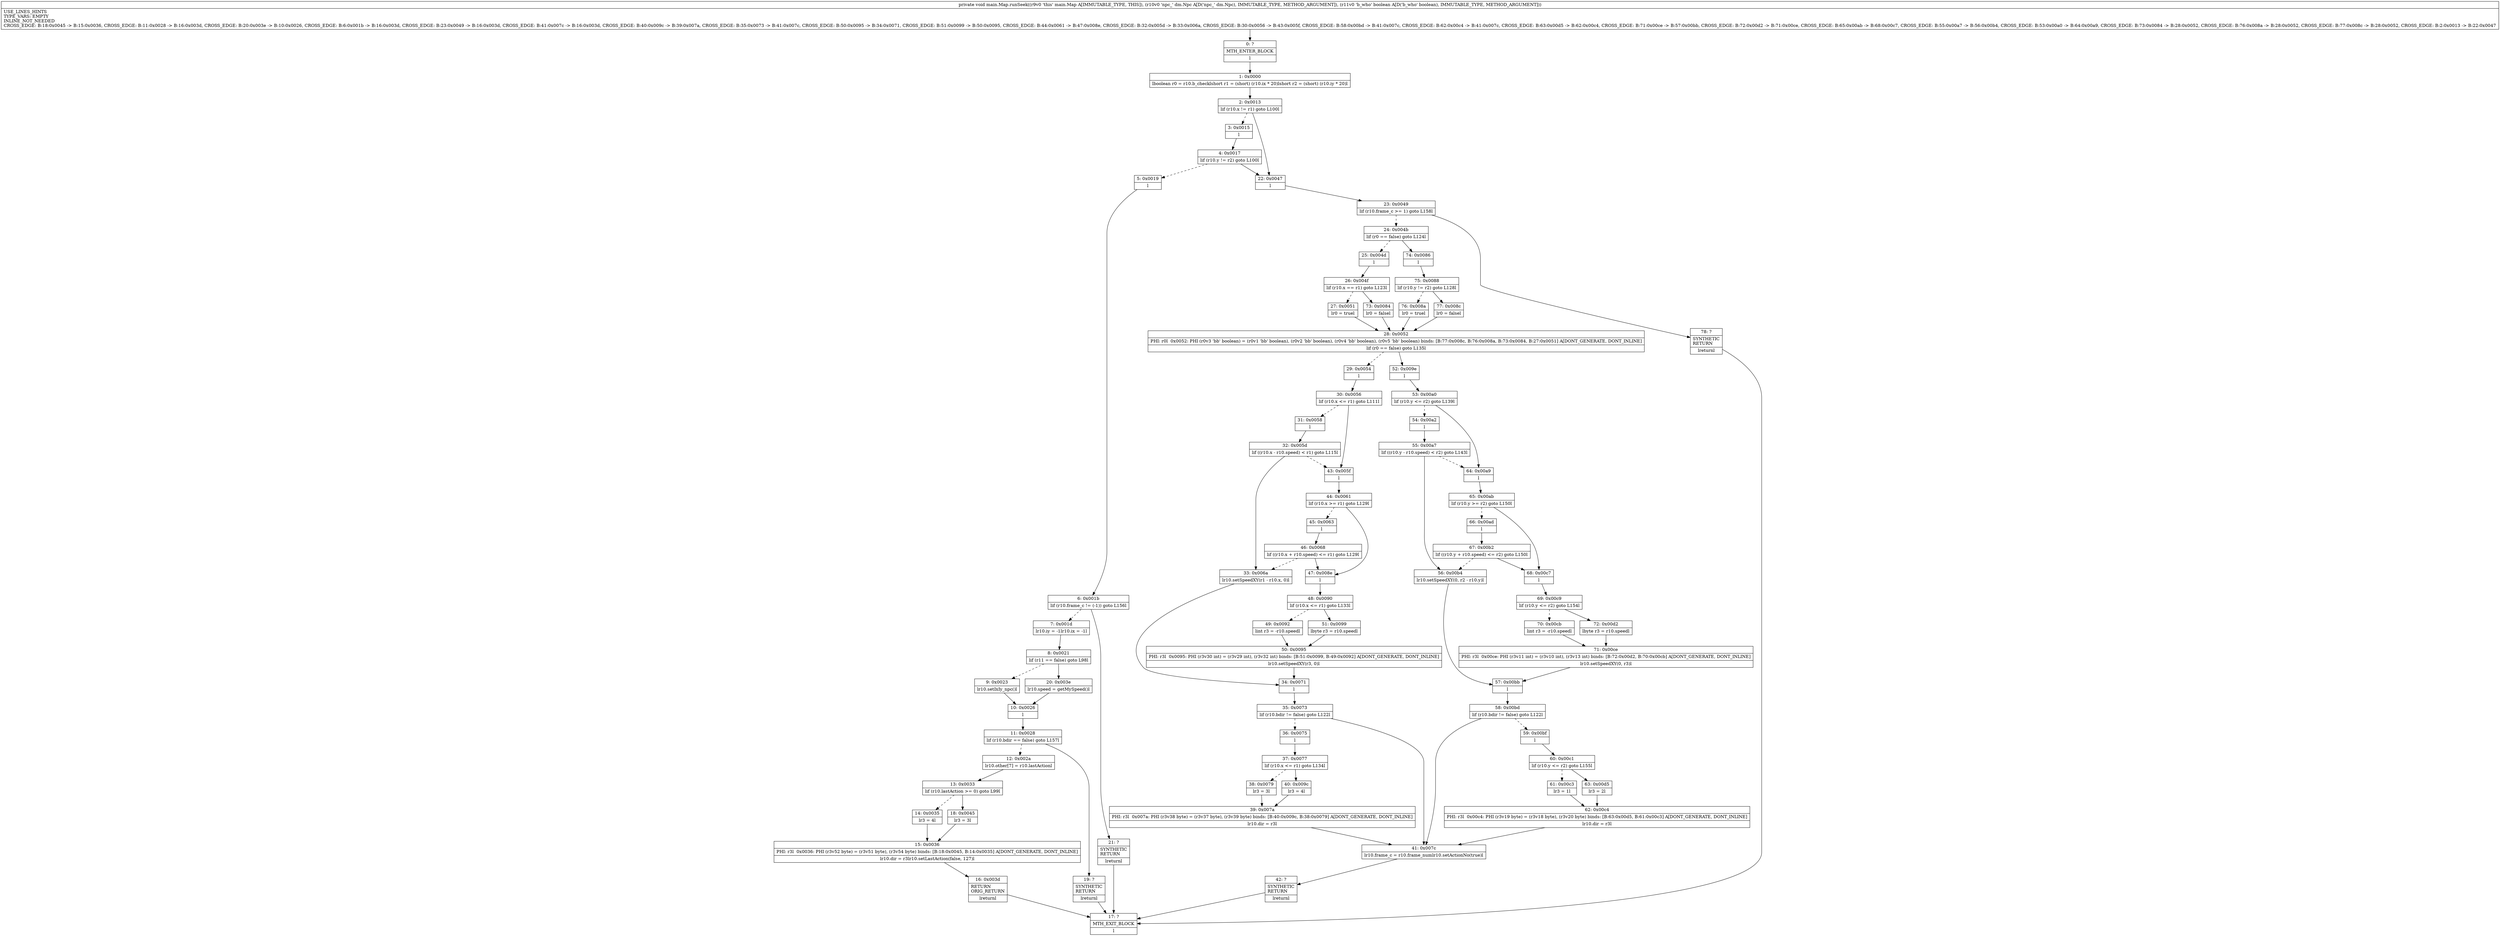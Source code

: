 digraph "CFG formain.Map.runSeek(Ldm\/Npc;Z)V" {
Node_0 [shape=record,label="{0\:\ ?|MTH_ENTER_BLOCK\l|l}"];
Node_1 [shape=record,label="{1\:\ 0x0000|lboolean r0 = r10.b_checklshort r1 = (short) (r10.ix * 20)lshort r2 = (short) (r10.iy * 20)l}"];
Node_2 [shape=record,label="{2\:\ 0x0013|lif (r10.x != r1) goto L100l}"];
Node_3 [shape=record,label="{3\:\ 0x0015|l}"];
Node_4 [shape=record,label="{4\:\ 0x0017|lif (r10.y != r2) goto L100l}"];
Node_5 [shape=record,label="{5\:\ 0x0019|l}"];
Node_6 [shape=record,label="{6\:\ 0x001b|lif (r10.frame_c != (\-1)) goto L156l}"];
Node_7 [shape=record,label="{7\:\ 0x001d|lr10.iy = \-1lr10.ix = \-1l}"];
Node_8 [shape=record,label="{8\:\ 0x0021|lif (r11 == false) goto L98l}"];
Node_9 [shape=record,label="{9\:\ 0x0023|lr10.setIxIy_npc()l}"];
Node_10 [shape=record,label="{10\:\ 0x0026|l}"];
Node_11 [shape=record,label="{11\:\ 0x0028|lif (r10.bdir == false) goto L157l}"];
Node_12 [shape=record,label="{12\:\ 0x002a|lr10.other[7] = r10.lastActionl}"];
Node_13 [shape=record,label="{13\:\ 0x0033|lif (r10.lastAction \>= 0) goto L99l}"];
Node_14 [shape=record,label="{14\:\ 0x0035|lr3 = 4l}"];
Node_15 [shape=record,label="{15\:\ 0x0036|PHI: r3l  0x0036: PHI (r3v52 byte) = (r3v51 byte), (r3v54 byte) binds: [B:18:0x0045, B:14:0x0035] A[DONT_GENERATE, DONT_INLINE]\l|lr10.dir = r3lr10.setLastAction(false, 127)l}"];
Node_16 [shape=record,label="{16\:\ 0x003d|RETURN\lORIG_RETURN\l|lreturnl}"];
Node_17 [shape=record,label="{17\:\ ?|MTH_EXIT_BLOCK\l|l}"];
Node_18 [shape=record,label="{18\:\ 0x0045|lr3 = 3l}"];
Node_19 [shape=record,label="{19\:\ ?|SYNTHETIC\lRETURN\l|lreturnl}"];
Node_20 [shape=record,label="{20\:\ 0x003e|lr10.speed = getMySpeed()l}"];
Node_21 [shape=record,label="{21\:\ ?|SYNTHETIC\lRETURN\l|lreturnl}"];
Node_22 [shape=record,label="{22\:\ 0x0047|l}"];
Node_23 [shape=record,label="{23\:\ 0x0049|lif (r10.frame_c \>= 1) goto L158l}"];
Node_24 [shape=record,label="{24\:\ 0x004b|lif (r0 == false) goto L124l}"];
Node_25 [shape=record,label="{25\:\ 0x004d|l}"];
Node_26 [shape=record,label="{26\:\ 0x004f|lif (r10.x == r1) goto L123l}"];
Node_27 [shape=record,label="{27\:\ 0x0051|lr0 = truel}"];
Node_28 [shape=record,label="{28\:\ 0x0052|PHI: r0l  0x0052: PHI (r0v3 'bb' boolean) = (r0v1 'bb' boolean), (r0v2 'bb' boolean), (r0v4 'bb' boolean), (r0v5 'bb' boolean) binds: [B:77:0x008c, B:76:0x008a, B:73:0x0084, B:27:0x0051] A[DONT_GENERATE, DONT_INLINE]\l|lif (r0 == false) goto L135l}"];
Node_29 [shape=record,label="{29\:\ 0x0054|l}"];
Node_30 [shape=record,label="{30\:\ 0x0056|lif (r10.x \<= r1) goto L111l}"];
Node_31 [shape=record,label="{31\:\ 0x0058|l}"];
Node_32 [shape=record,label="{32\:\ 0x005d|lif ((r10.x \- r10.speed) \< r1) goto L115l}"];
Node_33 [shape=record,label="{33\:\ 0x006a|lr10.setSpeedXY(r1 \- r10.x, 0)l}"];
Node_34 [shape=record,label="{34\:\ 0x0071|l}"];
Node_35 [shape=record,label="{35\:\ 0x0073|lif (r10.bdir != false) goto L122l}"];
Node_36 [shape=record,label="{36\:\ 0x0075|l}"];
Node_37 [shape=record,label="{37\:\ 0x0077|lif (r10.x \<= r1) goto L134l}"];
Node_38 [shape=record,label="{38\:\ 0x0079|lr3 = 3l}"];
Node_39 [shape=record,label="{39\:\ 0x007a|PHI: r3l  0x007a: PHI (r3v38 byte) = (r3v37 byte), (r3v39 byte) binds: [B:40:0x009c, B:38:0x0079] A[DONT_GENERATE, DONT_INLINE]\l|lr10.dir = r3l}"];
Node_40 [shape=record,label="{40\:\ 0x009c|lr3 = 4l}"];
Node_41 [shape=record,label="{41\:\ 0x007c|lr10.frame_c = r10.frame_numlr10.setActionNo(true)l}"];
Node_42 [shape=record,label="{42\:\ ?|SYNTHETIC\lRETURN\l|lreturnl}"];
Node_43 [shape=record,label="{43\:\ 0x005f|l}"];
Node_44 [shape=record,label="{44\:\ 0x0061|lif (r10.x \>= r1) goto L129l}"];
Node_45 [shape=record,label="{45\:\ 0x0063|l}"];
Node_46 [shape=record,label="{46\:\ 0x0068|lif ((r10.x + r10.speed) \<= r1) goto L129l}"];
Node_47 [shape=record,label="{47\:\ 0x008e|l}"];
Node_48 [shape=record,label="{48\:\ 0x0090|lif (r10.x \<= r1) goto L133l}"];
Node_49 [shape=record,label="{49\:\ 0x0092|lint r3 = \-r10.speedl}"];
Node_50 [shape=record,label="{50\:\ 0x0095|PHI: r3l  0x0095: PHI (r3v30 int) = (r3v29 int), (r3v32 int) binds: [B:51:0x0099, B:49:0x0092] A[DONT_GENERATE, DONT_INLINE]\l|lr10.setSpeedXY(r3, 0)l}"];
Node_51 [shape=record,label="{51\:\ 0x0099|lbyte r3 = r10.speedl}"];
Node_52 [shape=record,label="{52\:\ 0x009e|l}"];
Node_53 [shape=record,label="{53\:\ 0x00a0|lif (r10.y \<= r2) goto L139l}"];
Node_54 [shape=record,label="{54\:\ 0x00a2|l}"];
Node_55 [shape=record,label="{55\:\ 0x00a7|lif ((r10.y \- r10.speed) \< r2) goto L143l}"];
Node_56 [shape=record,label="{56\:\ 0x00b4|lr10.setSpeedXY(0, r2 \- r10.y)l}"];
Node_57 [shape=record,label="{57\:\ 0x00bb|l}"];
Node_58 [shape=record,label="{58\:\ 0x00bd|lif (r10.bdir != false) goto L122l}"];
Node_59 [shape=record,label="{59\:\ 0x00bf|l}"];
Node_60 [shape=record,label="{60\:\ 0x00c1|lif (r10.y \<= r2) goto L155l}"];
Node_61 [shape=record,label="{61\:\ 0x00c3|lr3 = 1l}"];
Node_62 [shape=record,label="{62\:\ 0x00c4|PHI: r3l  0x00c4: PHI (r3v19 byte) = (r3v18 byte), (r3v20 byte) binds: [B:63:0x00d5, B:61:0x00c3] A[DONT_GENERATE, DONT_INLINE]\l|lr10.dir = r3l}"];
Node_63 [shape=record,label="{63\:\ 0x00d5|lr3 = 2l}"];
Node_64 [shape=record,label="{64\:\ 0x00a9|l}"];
Node_65 [shape=record,label="{65\:\ 0x00ab|lif (r10.y \>= r2) goto L150l}"];
Node_66 [shape=record,label="{66\:\ 0x00ad|l}"];
Node_67 [shape=record,label="{67\:\ 0x00b2|lif ((r10.y + r10.speed) \<= r2) goto L150l}"];
Node_68 [shape=record,label="{68\:\ 0x00c7|l}"];
Node_69 [shape=record,label="{69\:\ 0x00c9|lif (r10.y \<= r2) goto L154l}"];
Node_70 [shape=record,label="{70\:\ 0x00cb|lint r3 = \-r10.speedl}"];
Node_71 [shape=record,label="{71\:\ 0x00ce|PHI: r3l  0x00ce: PHI (r3v11 int) = (r3v10 int), (r3v13 int) binds: [B:72:0x00d2, B:70:0x00cb] A[DONT_GENERATE, DONT_INLINE]\l|lr10.setSpeedXY(0, r3)l}"];
Node_72 [shape=record,label="{72\:\ 0x00d2|lbyte r3 = r10.speedl}"];
Node_73 [shape=record,label="{73\:\ 0x0084|lr0 = falsel}"];
Node_74 [shape=record,label="{74\:\ 0x0086|l}"];
Node_75 [shape=record,label="{75\:\ 0x0088|lif (r10.y != r2) goto L128l}"];
Node_76 [shape=record,label="{76\:\ 0x008a|lr0 = truel}"];
Node_77 [shape=record,label="{77\:\ 0x008c|lr0 = falsel}"];
Node_78 [shape=record,label="{78\:\ ?|SYNTHETIC\lRETURN\l|lreturnl}"];
MethodNode[shape=record,label="{private void main.Map.runSeek((r9v0 'this' main.Map A[IMMUTABLE_TYPE, THIS]), (r10v0 'npc_' dm.Npc A[D('npc_' dm.Npc), IMMUTABLE_TYPE, METHOD_ARGUMENT]), (r11v0 'b_who' boolean A[D('b_who' boolean), IMMUTABLE_TYPE, METHOD_ARGUMENT]))  | USE_LINES_HINTS\lTYPE_VARS: EMPTY\lINLINE_NOT_NEEDED\lCROSS_EDGE: B:18:0x0045 \-\> B:15:0x0036, CROSS_EDGE: B:11:0x0028 \-\> B:16:0x003d, CROSS_EDGE: B:20:0x003e \-\> B:10:0x0026, CROSS_EDGE: B:6:0x001b \-\> B:16:0x003d, CROSS_EDGE: B:23:0x0049 \-\> B:16:0x003d, CROSS_EDGE: B:41:0x007c \-\> B:16:0x003d, CROSS_EDGE: B:40:0x009c \-\> B:39:0x007a, CROSS_EDGE: B:35:0x0073 \-\> B:41:0x007c, CROSS_EDGE: B:50:0x0095 \-\> B:34:0x0071, CROSS_EDGE: B:51:0x0099 \-\> B:50:0x0095, CROSS_EDGE: B:44:0x0061 \-\> B:47:0x008e, CROSS_EDGE: B:32:0x005d \-\> B:33:0x006a, CROSS_EDGE: B:30:0x0056 \-\> B:43:0x005f, CROSS_EDGE: B:58:0x00bd \-\> B:41:0x007c, CROSS_EDGE: B:62:0x00c4 \-\> B:41:0x007c, CROSS_EDGE: B:63:0x00d5 \-\> B:62:0x00c4, CROSS_EDGE: B:71:0x00ce \-\> B:57:0x00bb, CROSS_EDGE: B:72:0x00d2 \-\> B:71:0x00ce, CROSS_EDGE: B:65:0x00ab \-\> B:68:0x00c7, CROSS_EDGE: B:55:0x00a7 \-\> B:56:0x00b4, CROSS_EDGE: B:53:0x00a0 \-\> B:64:0x00a9, CROSS_EDGE: B:73:0x0084 \-\> B:28:0x0052, CROSS_EDGE: B:76:0x008a \-\> B:28:0x0052, CROSS_EDGE: B:77:0x008c \-\> B:28:0x0052, CROSS_EDGE: B:2:0x0013 \-\> B:22:0x0047\l}"];
MethodNode -> Node_0;
Node_0 -> Node_1;
Node_1 -> Node_2;
Node_2 -> Node_3[style=dashed];
Node_2 -> Node_22;
Node_3 -> Node_4;
Node_4 -> Node_5[style=dashed];
Node_4 -> Node_22;
Node_5 -> Node_6;
Node_6 -> Node_7[style=dashed];
Node_6 -> Node_21;
Node_7 -> Node_8;
Node_8 -> Node_9[style=dashed];
Node_8 -> Node_20;
Node_9 -> Node_10;
Node_10 -> Node_11;
Node_11 -> Node_12[style=dashed];
Node_11 -> Node_19;
Node_12 -> Node_13;
Node_13 -> Node_14[style=dashed];
Node_13 -> Node_18;
Node_14 -> Node_15;
Node_15 -> Node_16;
Node_16 -> Node_17;
Node_18 -> Node_15;
Node_19 -> Node_17;
Node_20 -> Node_10;
Node_21 -> Node_17;
Node_22 -> Node_23;
Node_23 -> Node_24[style=dashed];
Node_23 -> Node_78;
Node_24 -> Node_25[style=dashed];
Node_24 -> Node_74;
Node_25 -> Node_26;
Node_26 -> Node_27[style=dashed];
Node_26 -> Node_73;
Node_27 -> Node_28;
Node_28 -> Node_29[style=dashed];
Node_28 -> Node_52;
Node_29 -> Node_30;
Node_30 -> Node_31[style=dashed];
Node_30 -> Node_43;
Node_31 -> Node_32;
Node_32 -> Node_43[style=dashed];
Node_32 -> Node_33;
Node_33 -> Node_34;
Node_34 -> Node_35;
Node_35 -> Node_36[style=dashed];
Node_35 -> Node_41;
Node_36 -> Node_37;
Node_37 -> Node_38[style=dashed];
Node_37 -> Node_40;
Node_38 -> Node_39;
Node_39 -> Node_41;
Node_40 -> Node_39;
Node_41 -> Node_42;
Node_42 -> Node_17;
Node_43 -> Node_44;
Node_44 -> Node_45[style=dashed];
Node_44 -> Node_47;
Node_45 -> Node_46;
Node_46 -> Node_33[style=dashed];
Node_46 -> Node_47;
Node_47 -> Node_48;
Node_48 -> Node_49[style=dashed];
Node_48 -> Node_51;
Node_49 -> Node_50;
Node_50 -> Node_34;
Node_51 -> Node_50;
Node_52 -> Node_53;
Node_53 -> Node_54[style=dashed];
Node_53 -> Node_64;
Node_54 -> Node_55;
Node_55 -> Node_64[style=dashed];
Node_55 -> Node_56;
Node_56 -> Node_57;
Node_57 -> Node_58;
Node_58 -> Node_41;
Node_58 -> Node_59[style=dashed];
Node_59 -> Node_60;
Node_60 -> Node_61[style=dashed];
Node_60 -> Node_63;
Node_61 -> Node_62;
Node_62 -> Node_41;
Node_63 -> Node_62;
Node_64 -> Node_65;
Node_65 -> Node_66[style=dashed];
Node_65 -> Node_68;
Node_66 -> Node_67;
Node_67 -> Node_56[style=dashed];
Node_67 -> Node_68;
Node_68 -> Node_69;
Node_69 -> Node_70[style=dashed];
Node_69 -> Node_72;
Node_70 -> Node_71;
Node_71 -> Node_57;
Node_72 -> Node_71;
Node_73 -> Node_28;
Node_74 -> Node_75;
Node_75 -> Node_76[style=dashed];
Node_75 -> Node_77;
Node_76 -> Node_28;
Node_77 -> Node_28;
Node_78 -> Node_17;
}

